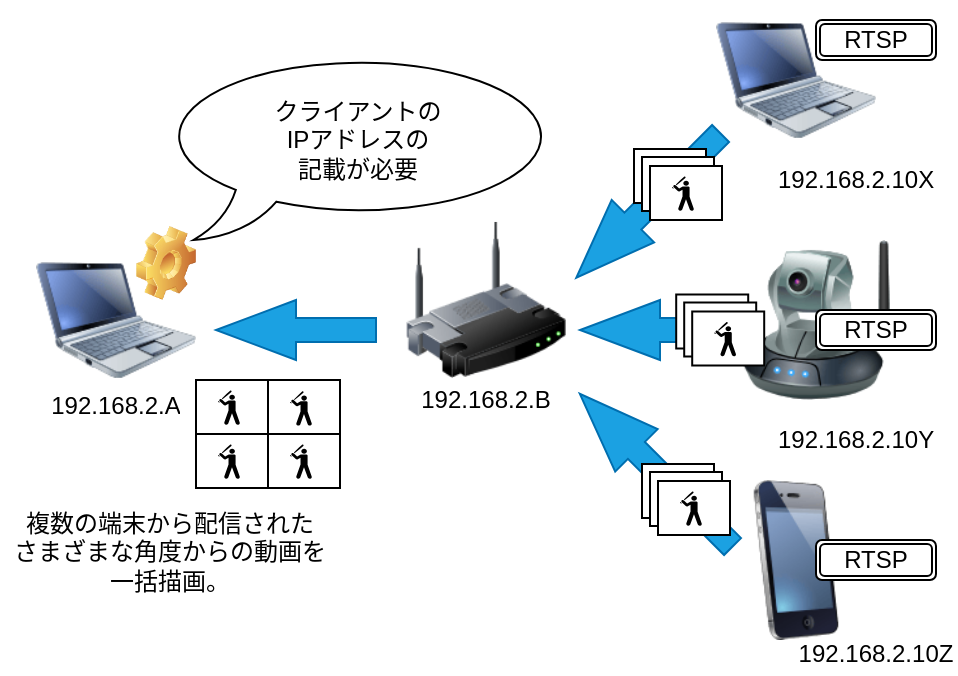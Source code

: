 <mxfile version="21.5.0" type="github">
  <diagram name="ページ1" id="StgelwGumjHtGYT_Ru6y">
    <mxGraphModel dx="760" dy="439" grid="1" gridSize="10" guides="1" tooltips="1" connect="1" arrows="1" fold="1" page="1" pageScale="1" pageWidth="520" pageHeight="350" math="0" shadow="0">
      <root>
        <mxCell id="0" />
        <mxCell id="1" parent="0" />
        <mxCell id="H-dMhjcq22RLrvhG-H0J-2" value="" style="image;html=1;image=img/lib/clip_art/computers/Netbook_128x128.png" parent="1" vertex="1">
          <mxGeometry x="38" y="133" width="80" height="80" as="geometry" />
        </mxCell>
        <mxCell id="H-dMhjcq22RLrvhG-H0J-3" value="" style="image;html=1;image=img/lib/clip_art/computers/Netbook_128x128.png" parent="1" vertex="1">
          <mxGeometry x="378" y="13" width="80" height="80" as="geometry" />
        </mxCell>
        <mxCell id="H-dMhjcq22RLrvhG-H0J-4" value="" style="image;html=1;image=img/lib/clip_art/networking/Ip_Camera_128x128.png" parent="1" vertex="1">
          <mxGeometry x="388" y="133" width="80" height="80" as="geometry" />
        </mxCell>
        <mxCell id="H-dMhjcq22RLrvhG-H0J-5" value="" style="image;html=1;image=img/lib/clip_art/networking/Wireless_Router_128x128.png" parent="1" vertex="1">
          <mxGeometry x="223" y="123" width="80" height="80" as="geometry" />
        </mxCell>
        <mxCell id="H-dMhjcq22RLrvhG-H0J-6" value="" style="image;html=1;image=img/lib/clip_art/telecommunication/iPhone_128x128.png" parent="1" vertex="1">
          <mxGeometry x="378" y="253" width="80" height="80" as="geometry" />
        </mxCell>
        <mxCell id="H-dMhjcq22RLrvhG-H0J-7" value="" style="html=1;shadow=0;dashed=0;align=center;verticalAlign=middle;shape=mxgraph.arrows2.arrow;dy=0.6;dx=40;flipH=1;notch=0;fillColor=#1ba1e2;strokeColor=#006EAF;fontColor=#ffffff;" parent="1" vertex="1">
          <mxGeometry x="128" y="163" width="80" height="30" as="geometry" />
        </mxCell>
        <mxCell id="H-dMhjcq22RLrvhG-H0J-10" value="" style="html=1;shadow=0;dashed=0;align=center;verticalAlign=middle;shape=mxgraph.arrows2.arrow;dy=0.6;dx=40;flipH=1;notch=0;rotation=-45;fillColor=#1ba1e2;strokeColor=#006EAF;fontColor=#ffffff;" parent="1" vertex="1">
          <mxGeometry x="293.22" y="100.78" width="102" height="30" as="geometry" />
        </mxCell>
        <mxCell id="H-dMhjcq22RLrvhG-H0J-11" value="" style="html=1;shadow=0;dashed=0;align=center;verticalAlign=middle;shape=mxgraph.arrows2.arrow;dy=0.6;dx=40;flipH=1;notch=0;rotation=45;fillColor=#1ba1e2;strokeColor=#006EAF;fontColor=#ffffff;" parent="1" vertex="1">
          <mxGeometry x="294.1" y="233.1" width="108" height="30" as="geometry" />
        </mxCell>
        <mxCell id="H-dMhjcq22RLrvhG-H0J-12" value="" style="html=1;shadow=0;dashed=0;align=center;verticalAlign=middle;shape=mxgraph.arrows2.arrow;dy=0.6;dx=40;flipH=1;notch=0;fillColor=#1ba1e2;strokeColor=#006EAF;fontColor=#ffffff;" parent="1" vertex="1">
          <mxGeometry x="310" y="163" width="78" height="30" as="geometry" />
        </mxCell>
        <mxCell id="rTwnradDvhx96Yp8Xvf7-1" value="RTSP" style="shape=ext;double=1;rounded=1;whiteSpace=wrap;html=1;" vertex="1" parent="1">
          <mxGeometry x="428" y="23" width="60" height="20" as="geometry" />
        </mxCell>
        <mxCell id="rTwnradDvhx96Yp8Xvf7-3" value="RTSP" style="shape=ext;double=1;rounded=1;whiteSpace=wrap;html=1;" vertex="1" parent="1">
          <mxGeometry x="428" y="168" width="60" height="20" as="geometry" />
        </mxCell>
        <mxCell id="rTwnradDvhx96Yp8Xvf7-4" value="RTSP" style="shape=ext;double=1;rounded=1;whiteSpace=wrap;html=1;" vertex="1" parent="1">
          <mxGeometry x="428" y="283" width="60" height="20" as="geometry" />
        </mxCell>
        <mxCell id="rTwnradDvhx96Yp8Xvf7-5" value="" style="shape=image;html=1;verticalLabelPosition=bottom;verticalAlign=top;imageAspect=0;image=img/clipart/Gear_128x128.png" vertex="1" parent="1">
          <mxGeometry x="88" y="126" width="30" height="37" as="geometry" />
        </mxCell>
        <UserObject label="192.168.2.10X" placeholders="1" name="Variable" id="rTwnradDvhx96Yp8Xvf7-7">
          <mxCell style="text;html=1;strokeColor=none;fillColor=none;align=center;verticalAlign=middle;whiteSpace=wrap;overflow=hidden;" vertex="1" parent="1">
            <mxGeometry x="408" y="93" width="80" height="20" as="geometry" />
          </mxCell>
        </UserObject>
        <UserObject label="192.168.2.10Y" placeholders="1" name="Variable" id="rTwnradDvhx96Yp8Xvf7-8">
          <mxCell style="text;html=1;strokeColor=none;fillColor=none;align=center;verticalAlign=middle;whiteSpace=wrap;overflow=hidden;" vertex="1" parent="1">
            <mxGeometry x="408" y="223" width="80" height="20" as="geometry" />
          </mxCell>
        </UserObject>
        <UserObject label="192.168.2.10Z" placeholders="1" name="Variable" id="rTwnradDvhx96Yp8Xvf7-9">
          <mxCell style="text;html=1;strokeColor=none;fillColor=none;align=center;verticalAlign=middle;whiteSpace=wrap;overflow=hidden;" vertex="1" parent="1">
            <mxGeometry x="418" y="330" width="80" height="20" as="geometry" />
          </mxCell>
        </UserObject>
        <UserObject label="192.168.2.B" placeholders="1" name="Variable" id="rTwnradDvhx96Yp8Xvf7-10">
          <mxCell style="text;html=1;strokeColor=none;fillColor=none;align=center;verticalAlign=middle;whiteSpace=wrap;overflow=hidden;" vertex="1" parent="1">
            <mxGeometry x="223" y="203" width="80" height="20" as="geometry" />
          </mxCell>
        </UserObject>
        <UserObject label="192.168.2.A" placeholders="1" name="Variable" id="rTwnradDvhx96Yp8Xvf7-11">
          <mxCell style="text;html=1;strokeColor=none;fillColor=none;align=center;verticalAlign=middle;whiteSpace=wrap;overflow=hidden;" vertex="1" parent="1">
            <mxGeometry x="38" y="206" width="80" height="17" as="geometry" />
          </mxCell>
        </UserObject>
        <mxCell id="rTwnradDvhx96Yp8Xvf7-12" value="" style="whiteSpace=wrap;html=1;shape=mxgraph.basic.oval_callout" vertex="1" parent="1">
          <mxGeometry x="100" y="40" width="202" height="93" as="geometry" />
        </mxCell>
        <UserObject label="クライアントのIPアドレスの&lt;br&gt;記載が必要" placeholders="1" name="Variable" id="rTwnradDvhx96Yp8Xvf7-13">
          <mxCell style="text;html=1;strokeColor=none;fillColor=none;align=center;verticalAlign=middle;whiteSpace=wrap;overflow=hidden;" vertex="1" parent="1">
            <mxGeometry x="153" y="52.5" width="92" height="60.5" as="geometry" />
          </mxCell>
        </UserObject>
        <UserObject label="複数の端末から配信された&lt;br&gt;さまざまな角度からの動画を&lt;br&gt;一括描画。" placeholders="1" name="Variable" id="rTwnradDvhx96Yp8Xvf7-14">
          <mxCell style="text;html=1;strokeColor=none;fillColor=none;align=center;verticalAlign=middle;whiteSpace=wrap;overflow=hidden;" vertex="1" parent="1">
            <mxGeometry x="20" y="258.77" width="170" height="60.5" as="geometry" />
          </mxCell>
        </UserObject>
        <mxCell id="rTwnradDvhx96Yp8Xvf7-19" value="" style="verticalLabelPosition=bottom;verticalAlign=top;html=1;shape=mxgraph.basic.rect;fillColor2=none;strokeWidth=1;size=0.61;indent=5;" vertex="1" parent="1">
          <mxGeometry x="341" y="245" width="36" height="27" as="geometry" />
        </mxCell>
        <mxCell id="rTwnradDvhx96Yp8Xvf7-18" value="" style="verticalLabelPosition=bottom;verticalAlign=top;html=1;shape=mxgraph.basic.rect;fillColor2=none;strokeWidth=1;size=0.61;indent=5;" vertex="1" parent="1">
          <mxGeometry x="345" y="249" width="36" height="27" as="geometry" />
        </mxCell>
        <mxCell id="rTwnradDvhx96Yp8Xvf7-16" value="" style="verticalLabelPosition=bottom;verticalAlign=top;html=1;shape=mxgraph.basic.rect;fillColor2=none;strokeWidth=1;size=20;indent=5;" vertex="1" parent="1">
          <mxGeometry x="349" y="253.5" width="36" height="27" as="geometry" />
        </mxCell>
        <mxCell id="rTwnradDvhx96Yp8Xvf7-15" value="" style="shape=mxgraph.signs.sports.baseball;html=1;pointerEvents=1;fillColor=#000000;strokeColor=none;verticalLabelPosition=bottom;verticalAlign=top;align=center;sketch=0;" vertex="1" parent="1">
          <mxGeometry x="360" y="258.77" width="11" height="17.23" as="geometry" />
        </mxCell>
        <mxCell id="rTwnradDvhx96Yp8Xvf7-20" value="" style="verticalLabelPosition=bottom;verticalAlign=top;html=1;shape=mxgraph.basic.rect;fillColor2=none;strokeWidth=1;size=0.61;indent=5;" vertex="1" parent="1">
          <mxGeometry x="358.1" y="160.25" width="36" height="27" as="geometry" />
        </mxCell>
        <mxCell id="rTwnradDvhx96Yp8Xvf7-21" value="" style="verticalLabelPosition=bottom;verticalAlign=top;html=1;shape=mxgraph.basic.rect;fillColor2=none;strokeWidth=1;size=0.61;indent=5;" vertex="1" parent="1">
          <mxGeometry x="362.1" y="164.25" width="36" height="27" as="geometry" />
        </mxCell>
        <mxCell id="rTwnradDvhx96Yp8Xvf7-22" value="" style="verticalLabelPosition=bottom;verticalAlign=top;html=1;shape=mxgraph.basic.rect;fillColor2=none;strokeWidth=1;size=20;indent=5;" vertex="1" parent="1">
          <mxGeometry x="366.1" y="168.75" width="36" height="27" as="geometry" />
        </mxCell>
        <mxCell id="rTwnradDvhx96Yp8Xvf7-23" value="" style="shape=mxgraph.signs.sports.baseball;html=1;pointerEvents=1;fillColor=#000000;strokeColor=none;verticalLabelPosition=bottom;verticalAlign=top;align=center;sketch=0;" vertex="1" parent="1">
          <mxGeometry x="377.1" y="174.02" width="11" height="17.23" as="geometry" />
        </mxCell>
        <mxCell id="rTwnradDvhx96Yp8Xvf7-24" value="" style="verticalLabelPosition=bottom;verticalAlign=top;html=1;shape=mxgraph.basic.rect;fillColor2=none;strokeWidth=1;size=0.61;indent=5;" vertex="1" parent="1">
          <mxGeometry x="337" y="87.5" width="36" height="27" as="geometry" />
        </mxCell>
        <mxCell id="rTwnradDvhx96Yp8Xvf7-25" value="" style="verticalLabelPosition=bottom;verticalAlign=top;html=1;shape=mxgraph.basic.rect;fillColor2=none;strokeWidth=1;size=0.61;indent=5;" vertex="1" parent="1">
          <mxGeometry x="341" y="91.5" width="36" height="27" as="geometry" />
        </mxCell>
        <mxCell id="rTwnradDvhx96Yp8Xvf7-26" value="" style="verticalLabelPosition=bottom;verticalAlign=top;html=1;shape=mxgraph.basic.rect;fillColor2=none;strokeWidth=1;size=20;indent=5;" vertex="1" parent="1">
          <mxGeometry x="345" y="96" width="36" height="27" as="geometry" />
        </mxCell>
        <mxCell id="rTwnradDvhx96Yp8Xvf7-27" value="" style="shape=mxgraph.signs.sports.baseball;html=1;pointerEvents=1;fillColor=#000000;strokeColor=none;verticalLabelPosition=bottom;verticalAlign=top;align=center;sketch=0;" vertex="1" parent="1">
          <mxGeometry x="356" y="101.27" width="11" height="17.23" as="geometry" />
        </mxCell>
        <mxCell id="rTwnradDvhx96Yp8Xvf7-30" value="" style="verticalLabelPosition=bottom;verticalAlign=top;html=1;shape=mxgraph.basic.rect;fillColor2=none;strokeWidth=1;size=20;indent=5;" vertex="1" parent="1">
          <mxGeometry x="118" y="203" width="36" height="27" as="geometry" />
        </mxCell>
        <mxCell id="rTwnradDvhx96Yp8Xvf7-31" value="" style="shape=mxgraph.signs.sports.baseball;html=1;pointerEvents=1;fillColor=#000000;strokeColor=none;verticalLabelPosition=bottom;verticalAlign=top;align=center;sketch=0;" vertex="1" parent="1">
          <mxGeometry x="129" y="208.27" width="11" height="17.23" as="geometry" />
        </mxCell>
        <mxCell id="rTwnradDvhx96Yp8Xvf7-32" value="" style="verticalLabelPosition=bottom;verticalAlign=top;html=1;shape=mxgraph.basic.rect;fillColor2=none;strokeWidth=1;size=20;indent=5;" vertex="1" parent="1">
          <mxGeometry x="154" y="203" width="36" height="27" as="geometry" />
        </mxCell>
        <mxCell id="rTwnradDvhx96Yp8Xvf7-33" value="" style="shape=mxgraph.signs.sports.baseball;html=1;pointerEvents=1;fillColor=#000000;strokeColor=none;verticalLabelPosition=bottom;verticalAlign=top;align=center;sketch=0;" vertex="1" parent="1">
          <mxGeometry x="165" y="208.66" width="11" height="17.23" as="geometry" />
        </mxCell>
        <mxCell id="rTwnradDvhx96Yp8Xvf7-34" value="" style="verticalLabelPosition=bottom;verticalAlign=top;html=1;shape=mxgraph.basic.rect;fillColor2=none;strokeWidth=1;size=20;indent=5;" vertex="1" parent="1">
          <mxGeometry x="118" y="230" width="36" height="27" as="geometry" />
        </mxCell>
        <mxCell id="rTwnradDvhx96Yp8Xvf7-35" value="" style="shape=mxgraph.signs.sports.baseball;html=1;pointerEvents=1;fillColor=#000000;strokeColor=none;verticalLabelPosition=bottom;verticalAlign=top;align=center;sketch=0;" vertex="1" parent="1">
          <mxGeometry x="129" y="235.27" width="11" height="17.23" as="geometry" />
        </mxCell>
        <mxCell id="rTwnradDvhx96Yp8Xvf7-36" value="" style="verticalLabelPosition=bottom;verticalAlign=top;html=1;shape=mxgraph.basic.rect;fillColor2=none;strokeWidth=1;size=20;indent=5;" vertex="1" parent="1">
          <mxGeometry x="154" y="230" width="36" height="27" as="geometry" />
        </mxCell>
        <mxCell id="rTwnradDvhx96Yp8Xvf7-37" value="" style="shape=mxgraph.signs.sports.baseball;html=1;pointerEvents=1;fillColor=#000000;strokeColor=none;verticalLabelPosition=bottom;verticalAlign=top;align=center;sketch=0;" vertex="1" parent="1">
          <mxGeometry x="165" y="235.27" width="11" height="17.23" as="geometry" />
        </mxCell>
      </root>
    </mxGraphModel>
  </diagram>
</mxfile>
